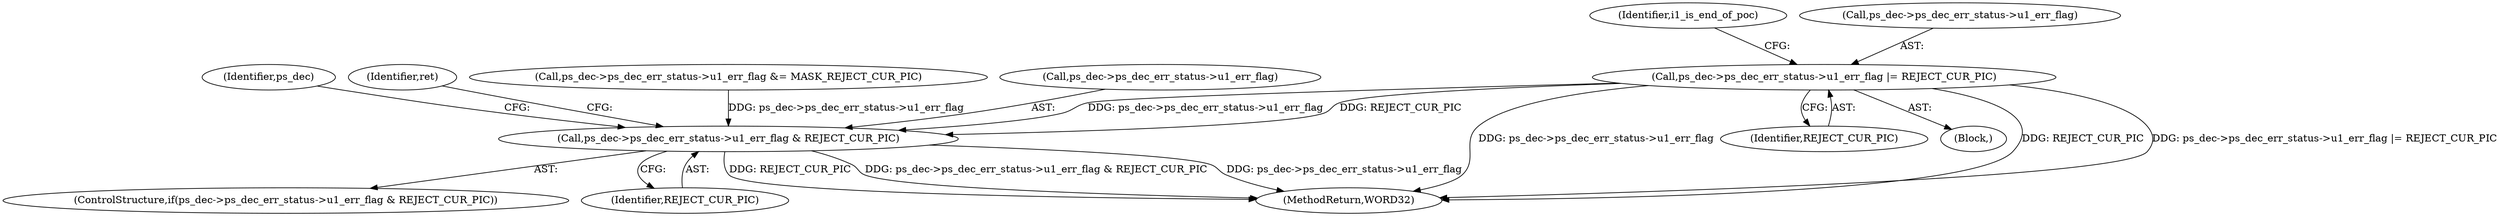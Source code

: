digraph "0_Android_9a00f562a612d56e7b2b989d168647db900ba6cf_0@pointer" {
"1000770" [label="(Call,ps_dec->ps_dec_err_status->u1_err_flag |= REJECT_CUR_PIC)"];
"1001120" [label="(Call,ps_dec->ps_dec_err_status->u1_err_flag & REJECT_CUR_PIC)"];
"1001126" [label="(Identifier,REJECT_CUR_PIC)"];
"1001129" [label="(Identifier,ps_dec)"];
"1002568" [label="(MethodReturn,WORD32)"];
"1000776" [label="(Identifier,REJECT_CUR_PIC)"];
"1000769" [label="(Block,)"];
"1001120" [label="(Call,ps_dec->ps_dec_err_status->u1_err_flag & REJECT_CUR_PIC)"];
"1001134" [label="(Identifier,ret)"];
"1000782" [label="(Call,ps_dec->ps_dec_err_status->u1_err_flag &= MASK_REJECT_CUR_PIC)"];
"1000778" [label="(Identifier,i1_is_end_of_poc)"];
"1001121" [label="(Call,ps_dec->ps_dec_err_status->u1_err_flag)"];
"1000771" [label="(Call,ps_dec->ps_dec_err_status->u1_err_flag)"];
"1000770" [label="(Call,ps_dec->ps_dec_err_status->u1_err_flag |= REJECT_CUR_PIC)"];
"1001119" [label="(ControlStructure,if(ps_dec->ps_dec_err_status->u1_err_flag & REJECT_CUR_PIC))"];
"1000770" -> "1000769"  [label="AST: "];
"1000770" -> "1000776"  [label="CFG: "];
"1000771" -> "1000770"  [label="AST: "];
"1000776" -> "1000770"  [label="AST: "];
"1000778" -> "1000770"  [label="CFG: "];
"1000770" -> "1002568"  [label="DDG: REJECT_CUR_PIC"];
"1000770" -> "1002568"  [label="DDG: ps_dec->ps_dec_err_status->u1_err_flag |= REJECT_CUR_PIC"];
"1000770" -> "1002568"  [label="DDG: ps_dec->ps_dec_err_status->u1_err_flag"];
"1000770" -> "1001120"  [label="DDG: ps_dec->ps_dec_err_status->u1_err_flag"];
"1000770" -> "1001120"  [label="DDG: REJECT_CUR_PIC"];
"1001120" -> "1001119"  [label="AST: "];
"1001120" -> "1001126"  [label="CFG: "];
"1001121" -> "1001120"  [label="AST: "];
"1001126" -> "1001120"  [label="AST: "];
"1001129" -> "1001120"  [label="CFG: "];
"1001134" -> "1001120"  [label="CFG: "];
"1001120" -> "1002568"  [label="DDG: ps_dec->ps_dec_err_status->u1_err_flag"];
"1001120" -> "1002568"  [label="DDG: REJECT_CUR_PIC"];
"1001120" -> "1002568"  [label="DDG: ps_dec->ps_dec_err_status->u1_err_flag & REJECT_CUR_PIC"];
"1000782" -> "1001120"  [label="DDG: ps_dec->ps_dec_err_status->u1_err_flag"];
}
